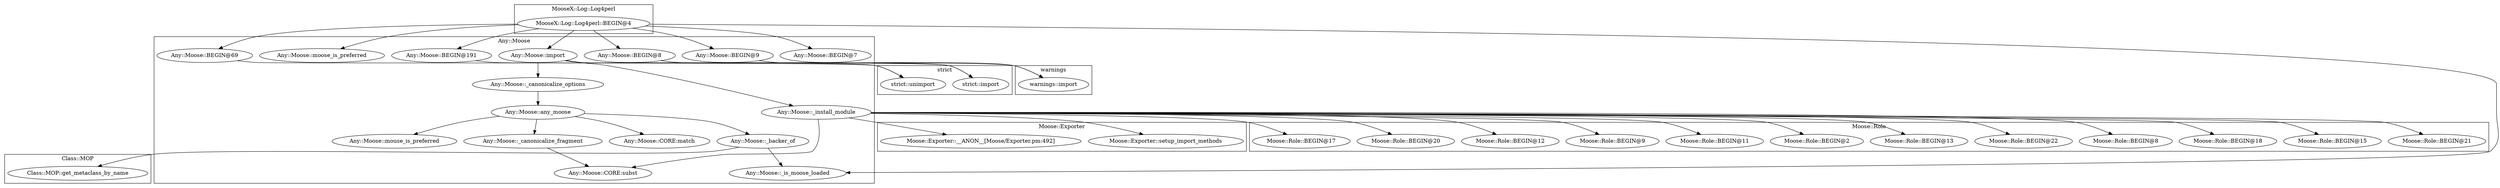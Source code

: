 digraph {
graph [overlap=false]
subgraph cluster_Any_Moose {
	label="Any::Moose";
	"Any::Moose::BEGIN@69";
	"Any::Moose::_is_moose_loaded";
	"Any::Moose::any_moose";
	"Any::Moose::import";
	"Any::Moose::BEGIN@8";
	"Any::Moose::moose_is_preferred";
	"Any::Moose::BEGIN@9";
	"Any::Moose::CORE:subst";
	"Any::Moose::CORE:match";
	"Any::Moose::_canonicalize_fragment";
	"Any::Moose::_canonicalize_options";
	"Any::Moose::BEGIN@7";
	"Any::Moose::_install_module";
	"Any::Moose::mouse_is_preferred";
	"Any::Moose::_backer_of";
	"Any::Moose::BEGIN@191";
}
subgraph cluster_warnings {
	label="warnings";
	"warnings::import";
}
subgraph cluster_Moose_Exporter {
	label="Moose::Exporter";
	"Moose::Exporter::setup_import_methods";
	"Moose::Exporter::__ANON__[Moose/Exporter.pm:492]";
}
subgraph cluster_MooseX_Log_Log4perl {
	label="MooseX::Log::Log4perl";
	"MooseX::Log::Log4perl::BEGIN@4";
}
subgraph cluster_strict {
	label="strict";
	"strict::import";
	"strict::unimport";
}
subgraph cluster_Class_MOP {
	label="Class::MOP";
	"Class::MOP::get_metaclass_by_name";
}
subgraph cluster_Moose_Role {
	label="Moose::Role";
	"Moose::Role::BEGIN@22";
	"Moose::Role::BEGIN@13";
	"Moose::Role::BEGIN@2";
	"Moose::Role::BEGIN@11";
	"Moose::Role::BEGIN@9";
	"Moose::Role::BEGIN@12";
	"Moose::Role::BEGIN@20";
	"Moose::Role::BEGIN@17";
	"Moose::Role::BEGIN@21";
	"Moose::Role::BEGIN@15";
	"Moose::Role::BEGIN@18";
	"Moose::Role::BEGIN@8";
}
"Any::Moose::_backer_of" -> "Any::Moose::_is_moose_loaded";
"MooseX::Log::Log4perl::BEGIN@4" -> "Any::Moose::_is_moose_loaded";
"MooseX::Log::Log4perl::BEGIN@4" -> "Any::Moose::BEGIN@9";
"Any::Moose::_install_module" -> "Moose::Role::BEGIN@12";
"Any::Moose::_install_module" -> "Moose::Exporter::__ANON__[Moose/Exporter.pm:492]";
"Any::Moose::_install_module" -> "Moose::Role::BEGIN@9";
"Any::Moose::import" -> "Any::Moose::_canonicalize_options";
"Any::Moose::any_moose" -> "Any::Moose::_backer_of";
"MooseX::Log::Log4perl::BEGIN@4" -> "Any::Moose::BEGIN@191";
"Any::Moose::_install_module" -> "Moose::Exporter::setup_import_methods";
"MooseX::Log::Log4perl::BEGIN@4" -> "Any::Moose::import";
"Any::Moose::BEGIN@191" -> "strict::unimport";
"Any::Moose::BEGIN@69" -> "strict::unimport";
"Any::Moose::_canonicalize_options" -> "Any::Moose::any_moose";
"Any::Moose::BEGIN@9" -> "warnings::import";
"Any::Moose::import" -> "warnings::import";
"Any::Moose::_install_module" -> "Moose::Role::BEGIN@8";
"Any::Moose::import" -> "Any::Moose::_install_module";
"MooseX::Log::Log4perl::BEGIN@4" -> "Any::Moose::BEGIN@69";
"Any::Moose::_install_module" -> "Moose::Role::BEGIN@15";
"Any::Moose::any_moose" -> "Any::Moose::mouse_is_preferred";
"Any::Moose::import" -> "strict::import";
"Any::Moose::BEGIN@8" -> "strict::import";
"Any::Moose::_install_module" -> "Moose::Role::BEGIN@11";
"Any::Moose::_install_module" -> "Moose::Role::BEGIN@22";
"Any::Moose::_install_module" -> "Moose::Role::BEGIN@2";
"Any::Moose::any_moose" -> "Any::Moose::_canonicalize_fragment";
"Any::Moose::_install_module" -> "Moose::Role::BEGIN@18";
"MooseX::Log::Log4perl::BEGIN@4" -> "Any::Moose::BEGIN@7";
"Any::Moose::_install_module" -> "Moose::Role::BEGIN@20";
"Any::Moose::_install_module" -> "Moose::Role::BEGIN@13";
"Any::Moose::_install_module" -> "Moose::Role::BEGIN@17";
"Any::Moose::any_moose" -> "Any::Moose::CORE:match";
"MooseX::Log::Log4perl::BEGIN@4" -> "Any::Moose::moose_is_preferred";
"Any::Moose::_backer_of" -> "Class::MOP::get_metaclass_by_name";
"MooseX::Log::Log4perl::BEGIN@4" -> "Any::Moose::BEGIN@8";
"Any::Moose::_install_module" -> "Any::Moose::CORE:subst";
"Any::Moose::_canonicalize_fragment" -> "Any::Moose::CORE:subst";
"Any::Moose::_install_module" -> "Moose::Role::BEGIN@21";
}
